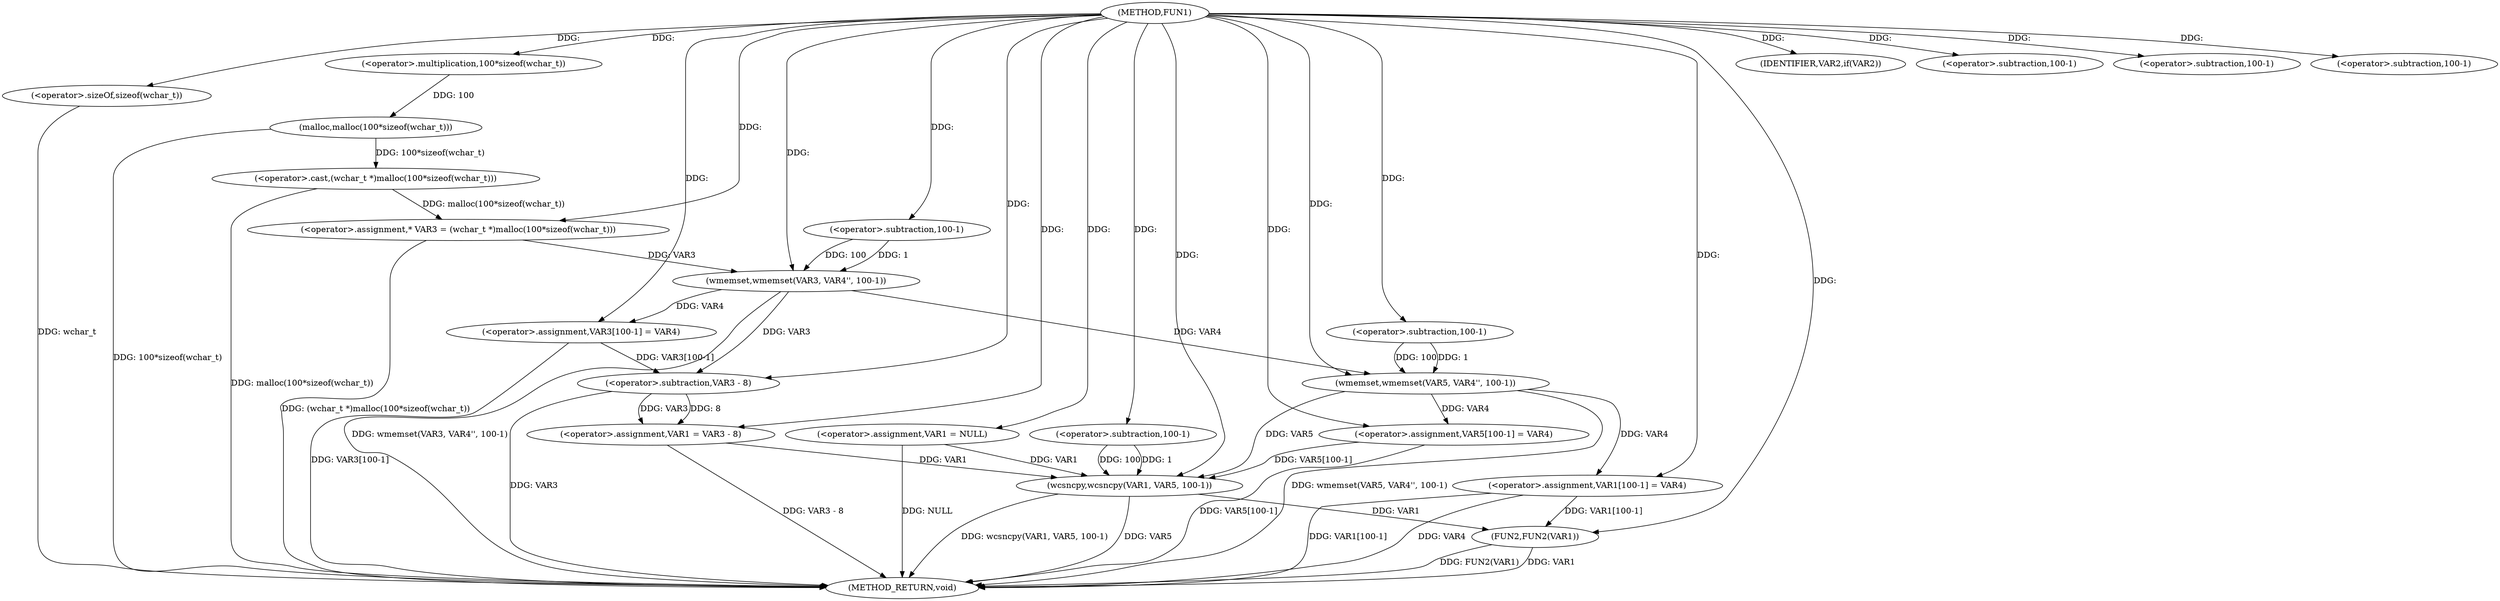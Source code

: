 digraph FUN1 {  
"1000100" [label = "(METHOD,FUN1)" ]
"1000168" [label = "(METHOD_RETURN,void)" ]
"1000103" [label = "(<operator>.assignment,VAR1 = NULL)" ]
"1000107" [label = "(IDENTIFIER,VAR2,if(VAR2))" ]
"1000111" [label = "(<operator>.assignment,* VAR3 = (wchar_t *)malloc(100*sizeof(wchar_t)))" ]
"1000113" [label = "(<operator>.cast,(wchar_t *)malloc(100*sizeof(wchar_t)))" ]
"1000115" [label = "(malloc,malloc(100*sizeof(wchar_t)))" ]
"1000116" [label = "(<operator>.multiplication,100*sizeof(wchar_t))" ]
"1000118" [label = "(<operator>.sizeOf,sizeof(wchar_t))" ]
"1000120" [label = "(wmemset,wmemset(VAR3, VAR4'', 100-1))" ]
"1000123" [label = "(<operator>.subtraction,100-1)" ]
"1000126" [label = "(<operator>.assignment,VAR3[100-1] = VAR4)" ]
"1000129" [label = "(<operator>.subtraction,100-1)" ]
"1000133" [label = "(<operator>.assignment,VAR1 = VAR3 - 8)" ]
"1000135" [label = "(<operator>.subtraction,VAR3 - 8)" ]
"1000140" [label = "(wmemset,wmemset(VAR5, VAR4'', 100-1))" ]
"1000143" [label = "(<operator>.subtraction,100-1)" ]
"1000146" [label = "(<operator>.assignment,VAR5[100-1] = VAR4)" ]
"1000149" [label = "(<operator>.subtraction,100-1)" ]
"1000153" [label = "(wcsncpy,wcsncpy(VAR1, VAR5, 100-1))" ]
"1000156" [label = "(<operator>.subtraction,100-1)" ]
"1000159" [label = "(<operator>.assignment,VAR1[100-1] = VAR4)" ]
"1000162" [label = "(<operator>.subtraction,100-1)" ]
"1000166" [label = "(FUN2,FUN2(VAR1))" ]
  "1000103" -> "1000168"  [ label = "DDG: NULL"] 
  "1000159" -> "1000168"  [ label = "DDG: VAR1[100-1]"] 
  "1000113" -> "1000168"  [ label = "DDG: malloc(100*sizeof(wchar_t))"] 
  "1000135" -> "1000168"  [ label = "DDG: VAR3"] 
  "1000118" -> "1000168"  [ label = "DDG: wchar_t"] 
  "1000159" -> "1000168"  [ label = "DDG: VAR4"] 
  "1000166" -> "1000168"  [ label = "DDG: FUN2(VAR1)"] 
  "1000140" -> "1000168"  [ label = "DDG: wmemset(VAR5, VAR4'', 100-1)"] 
  "1000153" -> "1000168"  [ label = "DDG: VAR5"] 
  "1000166" -> "1000168"  [ label = "DDG: VAR1"] 
  "1000126" -> "1000168"  [ label = "DDG: VAR3[100-1]"] 
  "1000153" -> "1000168"  [ label = "DDG: wcsncpy(VAR1, VAR5, 100-1)"] 
  "1000133" -> "1000168"  [ label = "DDG: VAR3 - 8"] 
  "1000111" -> "1000168"  [ label = "DDG: (wchar_t *)malloc(100*sizeof(wchar_t))"] 
  "1000120" -> "1000168"  [ label = "DDG: wmemset(VAR3, VAR4'', 100-1)"] 
  "1000146" -> "1000168"  [ label = "DDG: VAR5[100-1]"] 
  "1000115" -> "1000168"  [ label = "DDG: 100*sizeof(wchar_t)"] 
  "1000100" -> "1000103"  [ label = "DDG: "] 
  "1000100" -> "1000107"  [ label = "DDG: "] 
  "1000113" -> "1000111"  [ label = "DDG: malloc(100*sizeof(wchar_t))"] 
  "1000100" -> "1000111"  [ label = "DDG: "] 
  "1000115" -> "1000113"  [ label = "DDG: 100*sizeof(wchar_t)"] 
  "1000116" -> "1000115"  [ label = "DDG: 100"] 
  "1000100" -> "1000116"  [ label = "DDG: "] 
  "1000100" -> "1000118"  [ label = "DDG: "] 
  "1000111" -> "1000120"  [ label = "DDG: VAR3"] 
  "1000100" -> "1000120"  [ label = "DDG: "] 
  "1000123" -> "1000120"  [ label = "DDG: 100"] 
  "1000123" -> "1000120"  [ label = "DDG: 1"] 
  "1000100" -> "1000123"  [ label = "DDG: "] 
  "1000120" -> "1000126"  [ label = "DDG: VAR4"] 
  "1000100" -> "1000126"  [ label = "DDG: "] 
  "1000100" -> "1000129"  [ label = "DDG: "] 
  "1000135" -> "1000133"  [ label = "DDG: VAR3"] 
  "1000135" -> "1000133"  [ label = "DDG: 8"] 
  "1000100" -> "1000133"  [ label = "DDG: "] 
  "1000120" -> "1000135"  [ label = "DDG: VAR3"] 
  "1000126" -> "1000135"  [ label = "DDG: VAR3[100-1]"] 
  "1000100" -> "1000135"  [ label = "DDG: "] 
  "1000100" -> "1000140"  [ label = "DDG: "] 
  "1000120" -> "1000140"  [ label = "DDG: VAR4"] 
  "1000143" -> "1000140"  [ label = "DDG: 100"] 
  "1000143" -> "1000140"  [ label = "DDG: 1"] 
  "1000100" -> "1000143"  [ label = "DDG: "] 
  "1000140" -> "1000146"  [ label = "DDG: VAR4"] 
  "1000100" -> "1000146"  [ label = "DDG: "] 
  "1000100" -> "1000149"  [ label = "DDG: "] 
  "1000103" -> "1000153"  [ label = "DDG: VAR1"] 
  "1000133" -> "1000153"  [ label = "DDG: VAR1"] 
  "1000100" -> "1000153"  [ label = "DDG: "] 
  "1000140" -> "1000153"  [ label = "DDG: VAR5"] 
  "1000146" -> "1000153"  [ label = "DDG: VAR5[100-1]"] 
  "1000156" -> "1000153"  [ label = "DDG: 100"] 
  "1000156" -> "1000153"  [ label = "DDG: 1"] 
  "1000100" -> "1000156"  [ label = "DDG: "] 
  "1000100" -> "1000159"  [ label = "DDG: "] 
  "1000140" -> "1000159"  [ label = "DDG: VAR4"] 
  "1000100" -> "1000162"  [ label = "DDG: "] 
  "1000159" -> "1000166"  [ label = "DDG: VAR1[100-1]"] 
  "1000153" -> "1000166"  [ label = "DDG: VAR1"] 
  "1000100" -> "1000166"  [ label = "DDG: "] 
}
